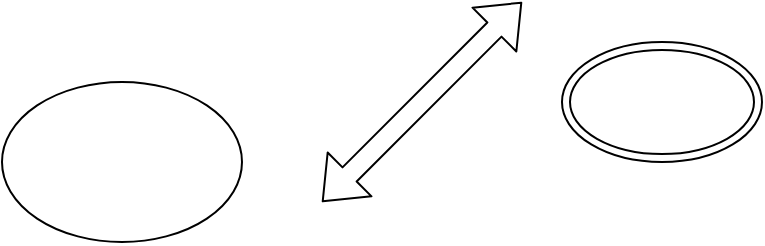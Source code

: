 <mxfile version="15.0.3" type="github">
  <diagram id="UnOFzxETqG7cj9IjoscL" name="Page-1">
    <mxGraphModel dx="1422" dy="762" grid="1" gridSize="10" guides="1" tooltips="1" connect="1" arrows="1" fold="1" page="1" pageScale="1" pageWidth="827" pageHeight="1169" math="0" shadow="0">
      <root>
        <mxCell id="0" />
        <mxCell id="1" parent="0" />
        <mxCell id="9QiPLpjAuLyRNfWDupxf-1" value="" style="ellipse;whiteSpace=wrap;html=1;" parent="1" vertex="1">
          <mxGeometry x="110" y="190" width="120" height="80" as="geometry" />
        </mxCell>
        <mxCell id="9QiPLpjAuLyRNfWDupxf-2" value="" style="shape=flexArrow;endArrow=classic;startArrow=classic;html=1;" parent="1" edge="1">
          <mxGeometry width="100" height="100" relative="1" as="geometry">
            <mxPoint x="270" y="250" as="sourcePoint" />
            <mxPoint x="370" y="150" as="targetPoint" />
          </mxGeometry>
        </mxCell>
        <mxCell id="9QiPLpjAuLyRNfWDupxf-3" value="" style="ellipse;shape=doubleEllipse;whiteSpace=wrap;html=1;" parent="1" vertex="1">
          <mxGeometry x="390" y="170" width="100" height="60" as="geometry" />
        </mxCell>
      </root>
    </mxGraphModel>
  </diagram>
</mxfile>
